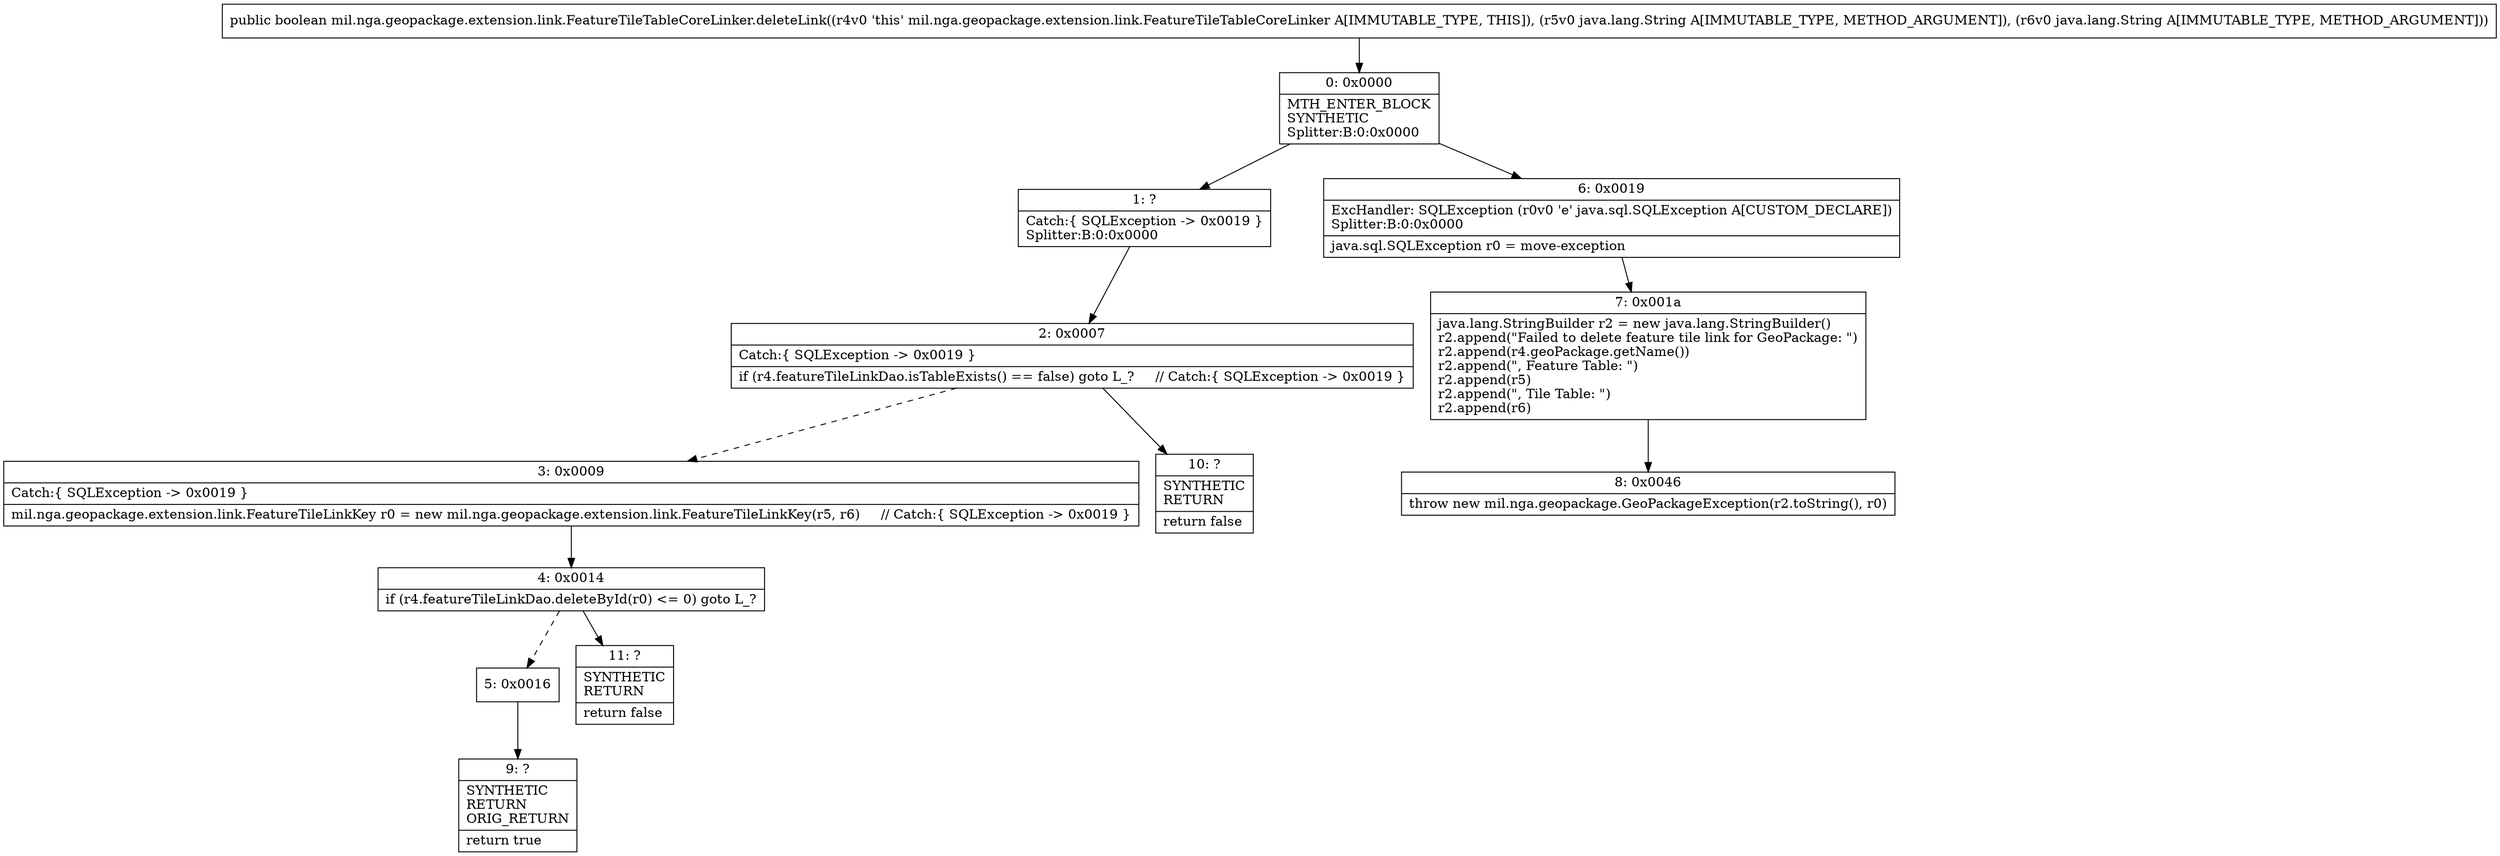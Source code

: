 digraph "CFG formil.nga.geopackage.extension.link.FeatureTileTableCoreLinker.deleteLink(Ljava\/lang\/String;Ljava\/lang\/String;)Z" {
Node_0 [shape=record,label="{0\:\ 0x0000|MTH_ENTER_BLOCK\lSYNTHETIC\lSplitter:B:0:0x0000\l}"];
Node_1 [shape=record,label="{1\:\ ?|Catch:\{ SQLException \-\> 0x0019 \}\lSplitter:B:0:0x0000\l}"];
Node_2 [shape=record,label="{2\:\ 0x0007|Catch:\{ SQLException \-\> 0x0019 \}\l|if (r4.featureTileLinkDao.isTableExists() == false) goto L_?     \/\/ Catch:\{ SQLException \-\> 0x0019 \}\l}"];
Node_3 [shape=record,label="{3\:\ 0x0009|Catch:\{ SQLException \-\> 0x0019 \}\l|mil.nga.geopackage.extension.link.FeatureTileLinkKey r0 = new mil.nga.geopackage.extension.link.FeatureTileLinkKey(r5, r6)     \/\/ Catch:\{ SQLException \-\> 0x0019 \}\l}"];
Node_4 [shape=record,label="{4\:\ 0x0014|if (r4.featureTileLinkDao.deleteById(r0) \<= 0) goto L_?\l}"];
Node_5 [shape=record,label="{5\:\ 0x0016}"];
Node_6 [shape=record,label="{6\:\ 0x0019|ExcHandler: SQLException (r0v0 'e' java.sql.SQLException A[CUSTOM_DECLARE])\lSplitter:B:0:0x0000\l|java.sql.SQLException r0 = move\-exception\l}"];
Node_7 [shape=record,label="{7\:\ 0x001a|java.lang.StringBuilder r2 = new java.lang.StringBuilder()\lr2.append(\"Failed to delete feature tile link for GeoPackage: \")\lr2.append(r4.geoPackage.getName())\lr2.append(\", Feature Table: \")\lr2.append(r5)\lr2.append(\", Tile Table: \")\lr2.append(r6)\l}"];
Node_8 [shape=record,label="{8\:\ 0x0046|throw new mil.nga.geopackage.GeoPackageException(r2.toString(), r0)\l}"];
Node_9 [shape=record,label="{9\:\ ?|SYNTHETIC\lRETURN\lORIG_RETURN\l|return true\l}"];
Node_10 [shape=record,label="{10\:\ ?|SYNTHETIC\lRETURN\l|return false\l}"];
Node_11 [shape=record,label="{11\:\ ?|SYNTHETIC\lRETURN\l|return false\l}"];
MethodNode[shape=record,label="{public boolean mil.nga.geopackage.extension.link.FeatureTileTableCoreLinker.deleteLink((r4v0 'this' mil.nga.geopackage.extension.link.FeatureTileTableCoreLinker A[IMMUTABLE_TYPE, THIS]), (r5v0 java.lang.String A[IMMUTABLE_TYPE, METHOD_ARGUMENT]), (r6v0 java.lang.String A[IMMUTABLE_TYPE, METHOD_ARGUMENT])) }"];
MethodNode -> Node_0;
Node_0 -> Node_1;
Node_0 -> Node_6;
Node_1 -> Node_2;
Node_2 -> Node_3[style=dashed];
Node_2 -> Node_10;
Node_3 -> Node_4;
Node_4 -> Node_5[style=dashed];
Node_4 -> Node_11;
Node_5 -> Node_9;
Node_6 -> Node_7;
Node_7 -> Node_8;
}

